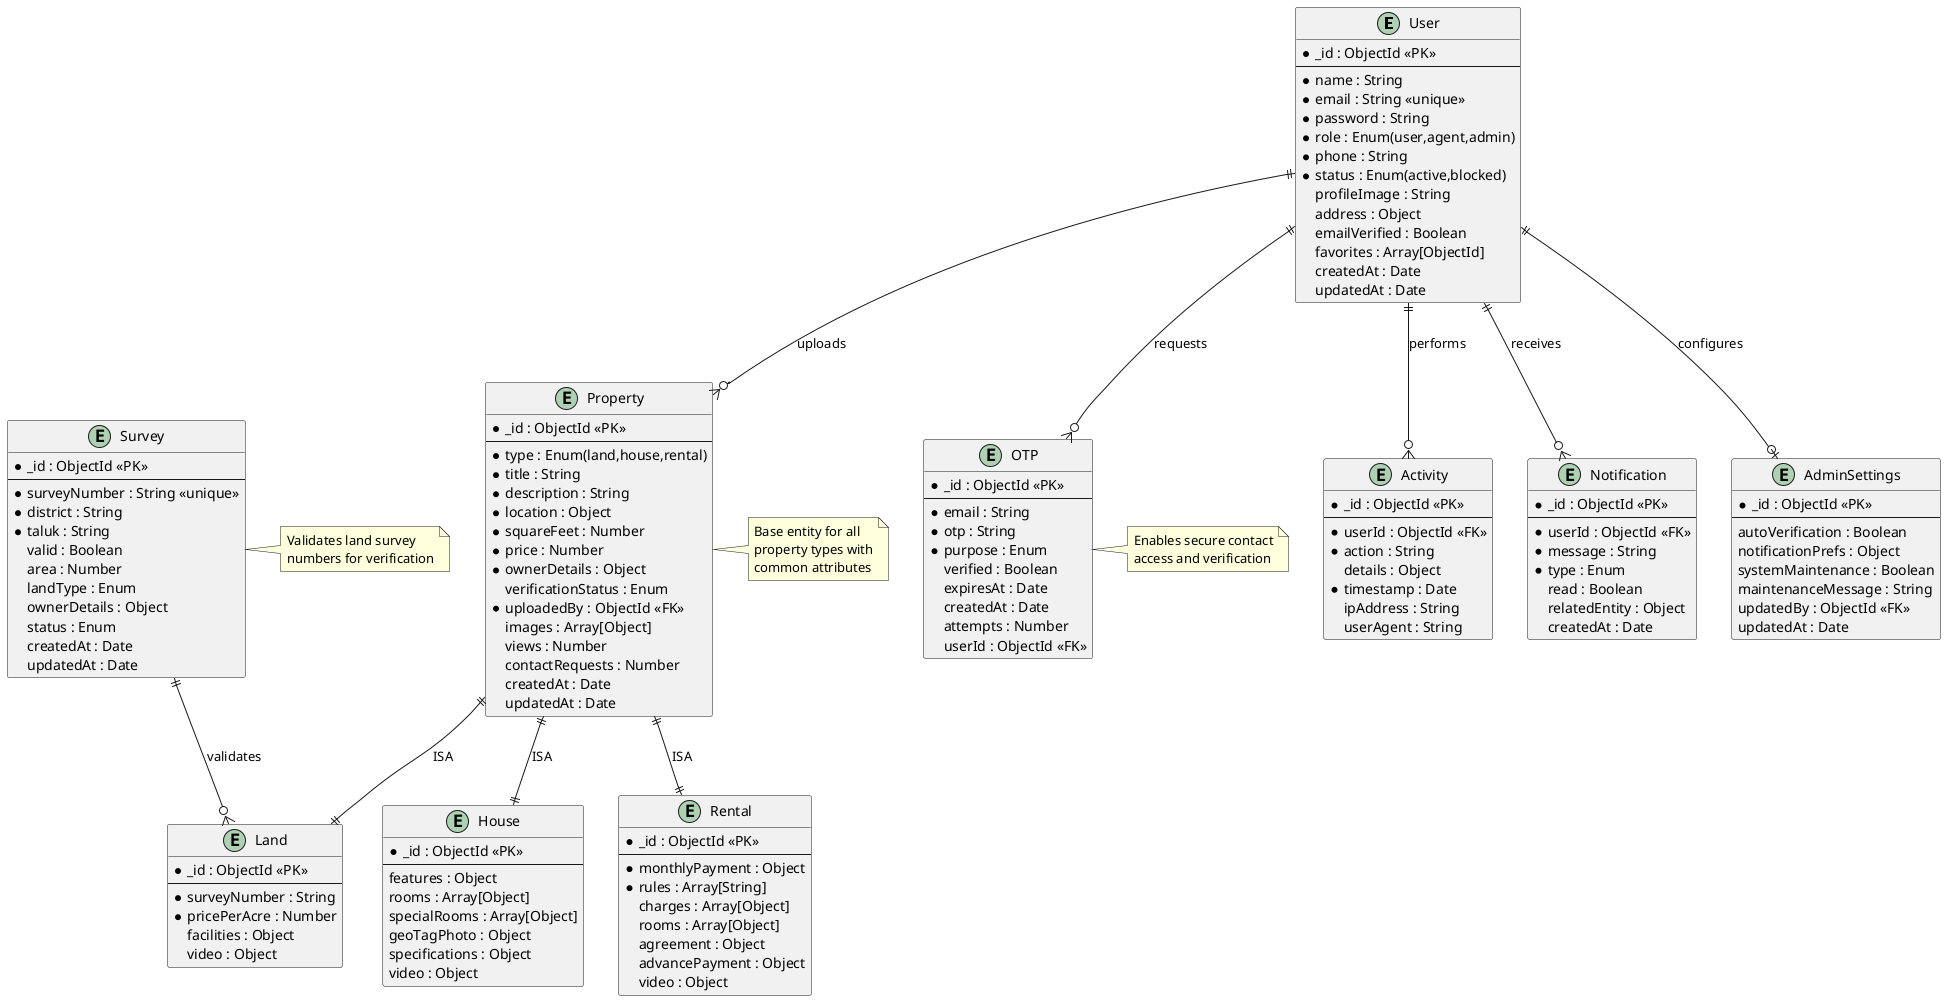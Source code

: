 @startuml Real_Estate_ER_Diagram

!define ENTITY entity
!define RELATIONSHIP relationship

' Entities
ENTITY User {
  * _id : ObjectId <<PK>>
  --
  * name : String
  * email : String <<unique>>
  * password : String
  * role : Enum(user,agent,admin)
  * phone : String
  * status : Enum(active,blocked)
  profileImage : String
  address : Object
  emailVerified : Boolean
  favorites : Array[ObjectId]
  createdAt : Date
  updatedAt : Date
}

ENTITY Property {
  * _id : ObjectId <<PK>>
  --
  * type : Enum(land,house,rental)
  * title : String
  * description : String
  * location : Object
  * squareFeet : Number
  * price : Number
  * ownerDetails : Object
  verificationStatus : Enum
  * uploadedBy : ObjectId <<FK>>
  images : Array[Object]
  views : Number
  contactRequests : Number
  createdAt : Date
  updatedAt : Date
}

ENTITY House {
  * _id : ObjectId <<PK>>
  --
  features : Object
  rooms : Array[Object]
  specialRooms : Array[Object]
  geoTagPhoto : Object
  specifications : Object
  video : Object
}

ENTITY Land {
  * _id : ObjectId <<PK>>
  --
  * surveyNumber : String
  * pricePerAcre : Number
  facilities : Object
  video : Object
}

ENTITY Rental {
  * _id : ObjectId <<PK>>
  --
  * monthlyPayment : Object
  * rules : Array[String]
  charges : Array[Object]
  rooms : Array[Object]
  agreement : Object
  advancePayment : Object
  video : Object
}

ENTITY Survey {
  * _id : ObjectId <<PK>>
  --
  * surveyNumber : String <<unique>>
  * district : String
  * taluk : String
  valid : Boolean
  area : Number
  landType : Enum
  ownerDetails : Object
  status : Enum
  createdAt : Date
  updatedAt : Date
}

ENTITY Activity {
  * _id : ObjectId <<PK>>
  --
  * userId : ObjectId <<FK>>
  * action : String
  details : Object
  * timestamp : Date
  ipAddress : String
  userAgent : String
}

ENTITY Notification {
  * _id : ObjectId <<PK>>
  --
  * userId : ObjectId <<FK>>
  * message : String
  * type : Enum
  read : Boolean
  relatedEntity : Object
  createdAt : Date
}

ENTITY OTP {
  * _id : ObjectId <<PK>>
  --
  * email : String
  * otp : String
  * purpose : Enum
  verified : Boolean
  expiresAt : Date
  createdAt : Date
  attempts : Number
  userId : ObjectId <<FK>>
}

ENTITY AdminSettings {
  * _id : ObjectId <<PK>>
  --
  autoVerification : Boolean
  notificationPrefs : Object
  systemMaintenance : Boolean
  maintenanceMessage : String
  updatedBy : ObjectId <<FK>>
  updatedAt : Date
}

' Relationships
User ||--o{ Property : "uploads"
User ||--o{ Activity : "performs"
User ||--o{ Notification : "receives"
User ||--o{ OTP : "requests"
User ||--o| AdminSettings : "configures"

Property ||--|| House : "ISA"
Property ||--|| Land : "ISA"
Property ||--|| Rental : "ISA"

Survey ||--o{ Land : "validates"

' Notes
note right of Property
  Base entity for all
  property types with
  common attributes
end note

note right of Survey
  Validates land survey
  numbers for verification
end note

note right of OTP
  Enables secure contact
  access and verification
end note

@enduml